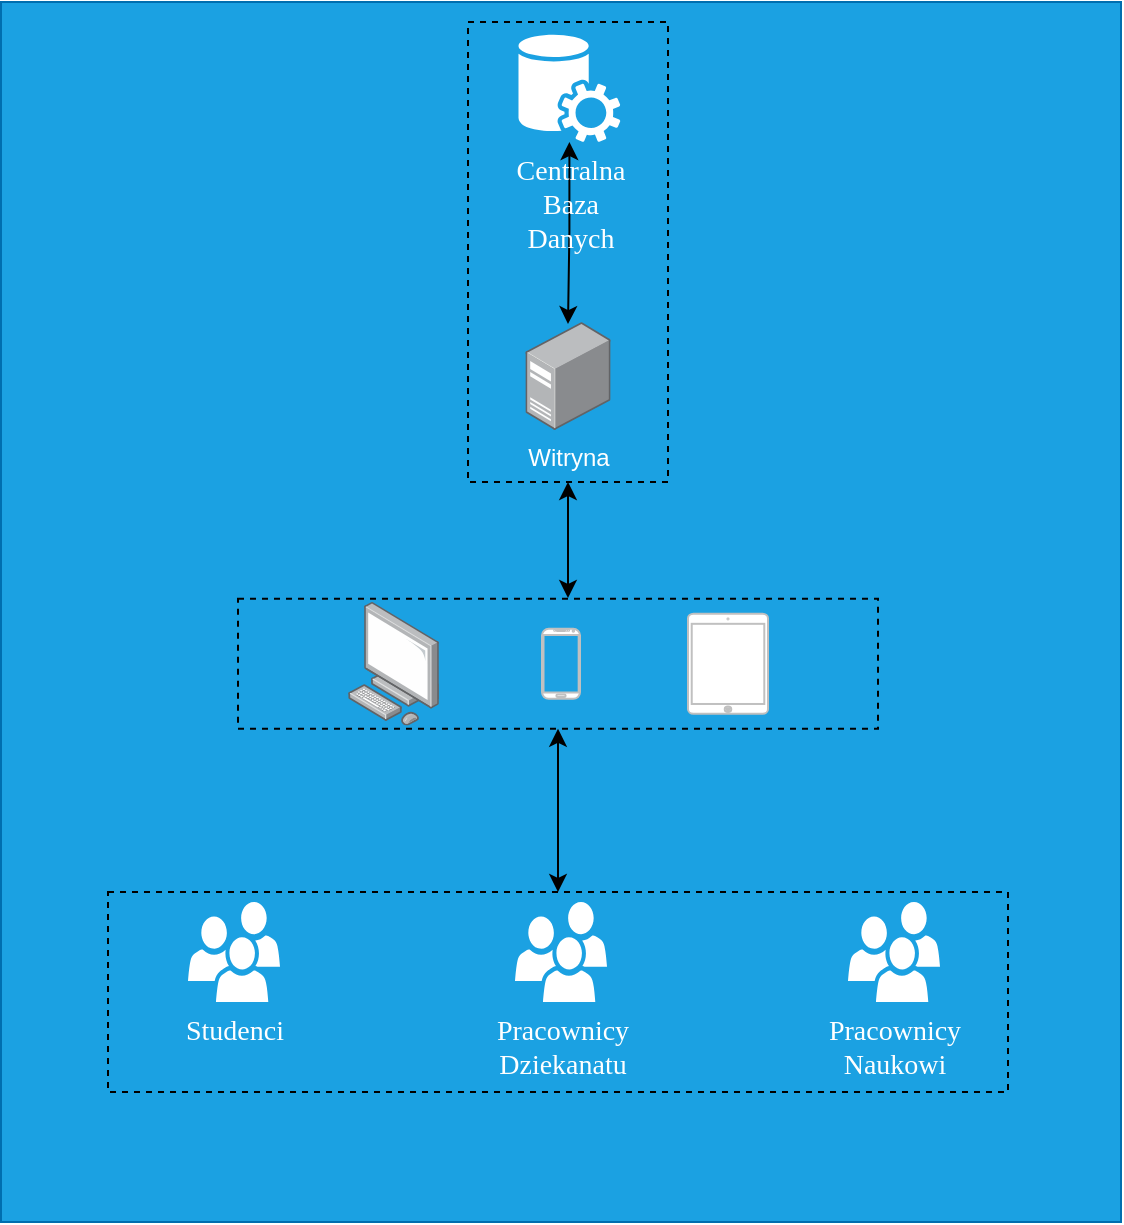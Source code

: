 <mxfile version="14.4.4" type="github">
  <diagram name="Page-1" id="3e8102d1-ef87-2e61-34e1-82d9a586fe2e">
    <mxGraphModel dx="946" dy="1512" grid="1" gridSize="10" guides="1" tooltips="1" connect="1" arrows="1" fold="1" page="1" pageScale="1" pageWidth="1100" pageHeight="850" background="#ffffff" math="0" shadow="0">
      <root>
        <mxCell id="0" />
        <mxCell id="1" parent="0" />
        <mxCell id="1YNxQHg7rWX2JFaq5pY7-4" value="" style="rounded=0;whiteSpace=wrap;html=1;fillColor=#1ba1e2;strokeColor=#006EAF;fontColor=#ffffff;" vertex="1" parent="1">
          <mxGeometry x="816.5" y="-70" width="560" height="610" as="geometry" />
        </mxCell>
        <mxCell id="70666756c84bb93c-5" value="Studenci" style="shadow=0;dashed=0;html=1;strokeColor=none;fillColor=#ffffff;labelPosition=center;verticalLabelPosition=bottom;verticalAlign=top;shape=mxgraph.office.users.users;rounded=0;comic=0;fontFamily=Verdana;fontSize=14;fontColor=#FFFFFF;" parent="1" vertex="1">
          <mxGeometry x="910" y="380" width="46" height="50" as="geometry" />
        </mxCell>
        <mxCell id="1YNxQHg7rWX2JFaq5pY7-23" style="edgeStyle=orthogonalEdgeStyle;rounded=0;orthogonalLoop=1;jettySize=auto;html=1;entryX=0.5;entryY=0.019;entryDx=0;entryDy=0;entryPerimeter=0;startArrow=classic;startFill=1;" edge="1" parent="1" source="70666756c84bb93c-8" target="1YNxQHg7rWX2JFaq5pY7-15">
          <mxGeometry relative="1" as="geometry" />
        </mxCell>
        <mxCell id="70666756c84bb93c-8" value="Centralna&lt;br&gt;Baza&lt;br&gt;Danych" style="shadow=0;dashed=0;html=1;strokeColor=none;fillColor=#ffffff;labelPosition=center;verticalLabelPosition=bottom;verticalAlign=top;shape=mxgraph.office.services.central_management_service;rounded=0;comic=0;fontFamily=Verdana;fontSize=14;fontColor=#FFFFFF;" parent="1" vertex="1">
          <mxGeometry x="1075.2" y="-54" width="51" height="54" as="geometry" />
        </mxCell>
        <mxCell id="1YNxQHg7rWX2JFaq5pY7-5" value="" style="points=[];aspect=fixed;html=1;align=center;shadow=0;dashed=0;image;image=img/lib/allied_telesis/computer_and_terminals/Personal_Computer.svg;" vertex="1" parent="1">
          <mxGeometry x="990.0" y="230" width="45.6" height="61.8" as="geometry" />
        </mxCell>
        <mxCell id="1YNxQHg7rWX2JFaq5pY7-6" value="" style="verticalLabelPosition=bottom;verticalAlign=top;html=1;shadow=0;dashed=0;strokeWidth=1;shape=mxgraph.android.phone2;strokeColor=#c0c0c0;" vertex="1" parent="1">
          <mxGeometry x="1087" y="243.4" width="19" height="35" as="geometry" />
        </mxCell>
        <mxCell id="1YNxQHg7rWX2JFaq5pY7-7" value="Pracownicy&lt;br&gt;Naukowi" style="shadow=0;dashed=0;html=1;strokeColor=none;fillColor=#ffffff;labelPosition=center;verticalLabelPosition=bottom;verticalAlign=top;shape=mxgraph.office.users.users;rounded=0;comic=0;fontFamily=Verdana;fontSize=14;fontColor=#FFFFFF;" vertex="1" parent="1">
          <mxGeometry x="1240" y="380" width="46" height="50" as="geometry" />
        </mxCell>
        <mxCell id="1YNxQHg7rWX2JFaq5pY7-10" value="" style="html=1;verticalLabelPosition=bottom;labelBackgroundColor=#ffffff;verticalAlign=top;shadow=0;dashed=0;strokeWidth=1;shape=mxgraph.ios7.misc.ipad7inch;strokeColor=#c0c0c0;" vertex="1" parent="1">
          <mxGeometry x="1160" y="235.9" width="40" height="50" as="geometry" />
        </mxCell>
        <mxCell id="1YNxQHg7rWX2JFaq5pY7-21" style="edgeStyle=orthogonalEdgeStyle;rounded=0;orthogonalLoop=1;jettySize=auto;html=1;entryX=0.5;entryY=0;entryDx=0;entryDy=0;startArrow=classic;startFill=1;" edge="1" parent="1" source="1YNxQHg7rWX2JFaq5pY7-11" target="1YNxQHg7rWX2JFaq5pY7-12">
          <mxGeometry relative="1" as="geometry" />
        </mxCell>
        <mxCell id="1YNxQHg7rWX2JFaq5pY7-11" value="" style="rounded=0;whiteSpace=wrap;html=1;glass=0;fillColor=none;dashed=1;" vertex="1" parent="1">
          <mxGeometry x="935" y="228.4" width="320" height="65" as="geometry" />
        </mxCell>
        <mxCell id="1YNxQHg7rWX2JFaq5pY7-12" value="" style="rounded=0;whiteSpace=wrap;html=1;glass=0;fillColor=none;dashed=1;" vertex="1" parent="1">
          <mxGeometry x="870" y="375" width="450" height="100" as="geometry" />
        </mxCell>
        <mxCell id="1YNxQHg7rWX2JFaq5pY7-20" style="edgeStyle=orthogonalEdgeStyle;rounded=0;orthogonalLoop=1;jettySize=auto;html=1;startArrow=classic;startFill=1;" edge="1" parent="1" source="1YNxQHg7rWX2JFaq5pY7-14">
          <mxGeometry relative="1" as="geometry">
            <mxPoint x="1100" y="228" as="targetPoint" />
          </mxGeometry>
        </mxCell>
        <mxCell id="1YNxQHg7rWX2JFaq5pY7-14" value="" style="rounded=0;whiteSpace=wrap;html=1;glass=0;fillColor=none;dashed=1;" vertex="1" parent="1">
          <mxGeometry x="1050" y="-60" width="100" height="230" as="geometry" />
        </mxCell>
        <object label="&lt;font color=&quot;#ffffff&quot; style=&quot;background-color: rgb(27 , 161 , 226)&quot;&gt;Witryna&lt;/font&gt;" id="1YNxQHg7rWX2JFaq5pY7-15">
          <mxCell style="points=[];aspect=fixed;html=1;align=center;shadow=0;dashed=0;image;image=img/lib/allied_telesis/computer_and_terminals/Server_Desktop.svg;glass=0;fillColor=none;" vertex="1" parent="1">
            <mxGeometry x="1078.7" y="90" width="42.6" height="54" as="geometry" />
          </mxCell>
        </object>
        <mxCell id="1YNxQHg7rWX2JFaq5pY7-17" value="Pracownicy&lt;br&gt;Dziekanatu" style="shadow=0;dashed=0;html=1;strokeColor=none;fillColor=#ffffff;labelPosition=center;verticalLabelPosition=bottom;verticalAlign=top;shape=mxgraph.office.users.users;rounded=0;comic=0;fontFamily=Verdana;fontSize=14;fontColor=#FFFFFF;" vertex="1" parent="1">
          <mxGeometry x="1073.5" y="380" width="46" height="50" as="geometry" />
        </mxCell>
      </root>
    </mxGraphModel>
  </diagram>
</mxfile>
